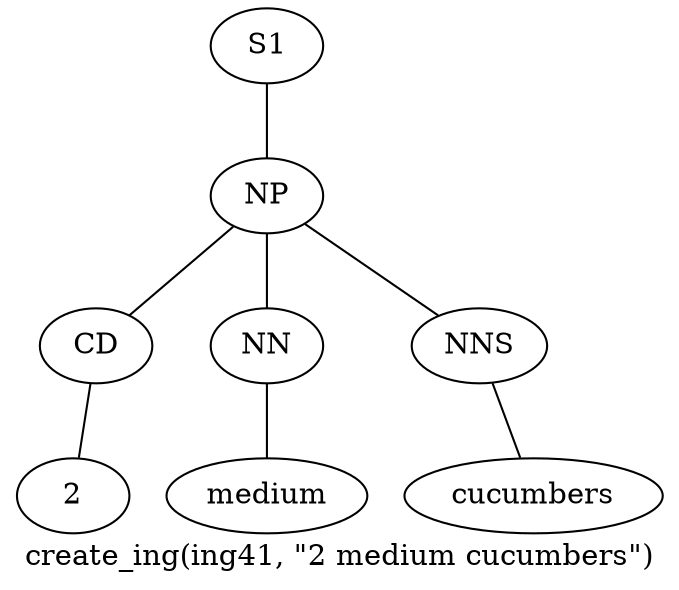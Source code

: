 graph SyntaxGraph {
	label = "create_ing(ing41, \"2 medium cucumbers\")";
	Node0 [label="S1"];
	Node1 [label="NP"];
	Node2 [label="CD"];
	Node3 [label="2"];
	Node4 [label="NN"];
	Node5 [label="medium"];
	Node6 [label="NNS"];
	Node7 [label="cucumbers"];

	Node0 -- Node1;
	Node1 -- Node2;
	Node1 -- Node4;
	Node1 -- Node6;
	Node2 -- Node3;
	Node4 -- Node5;
	Node6 -- Node7;
}